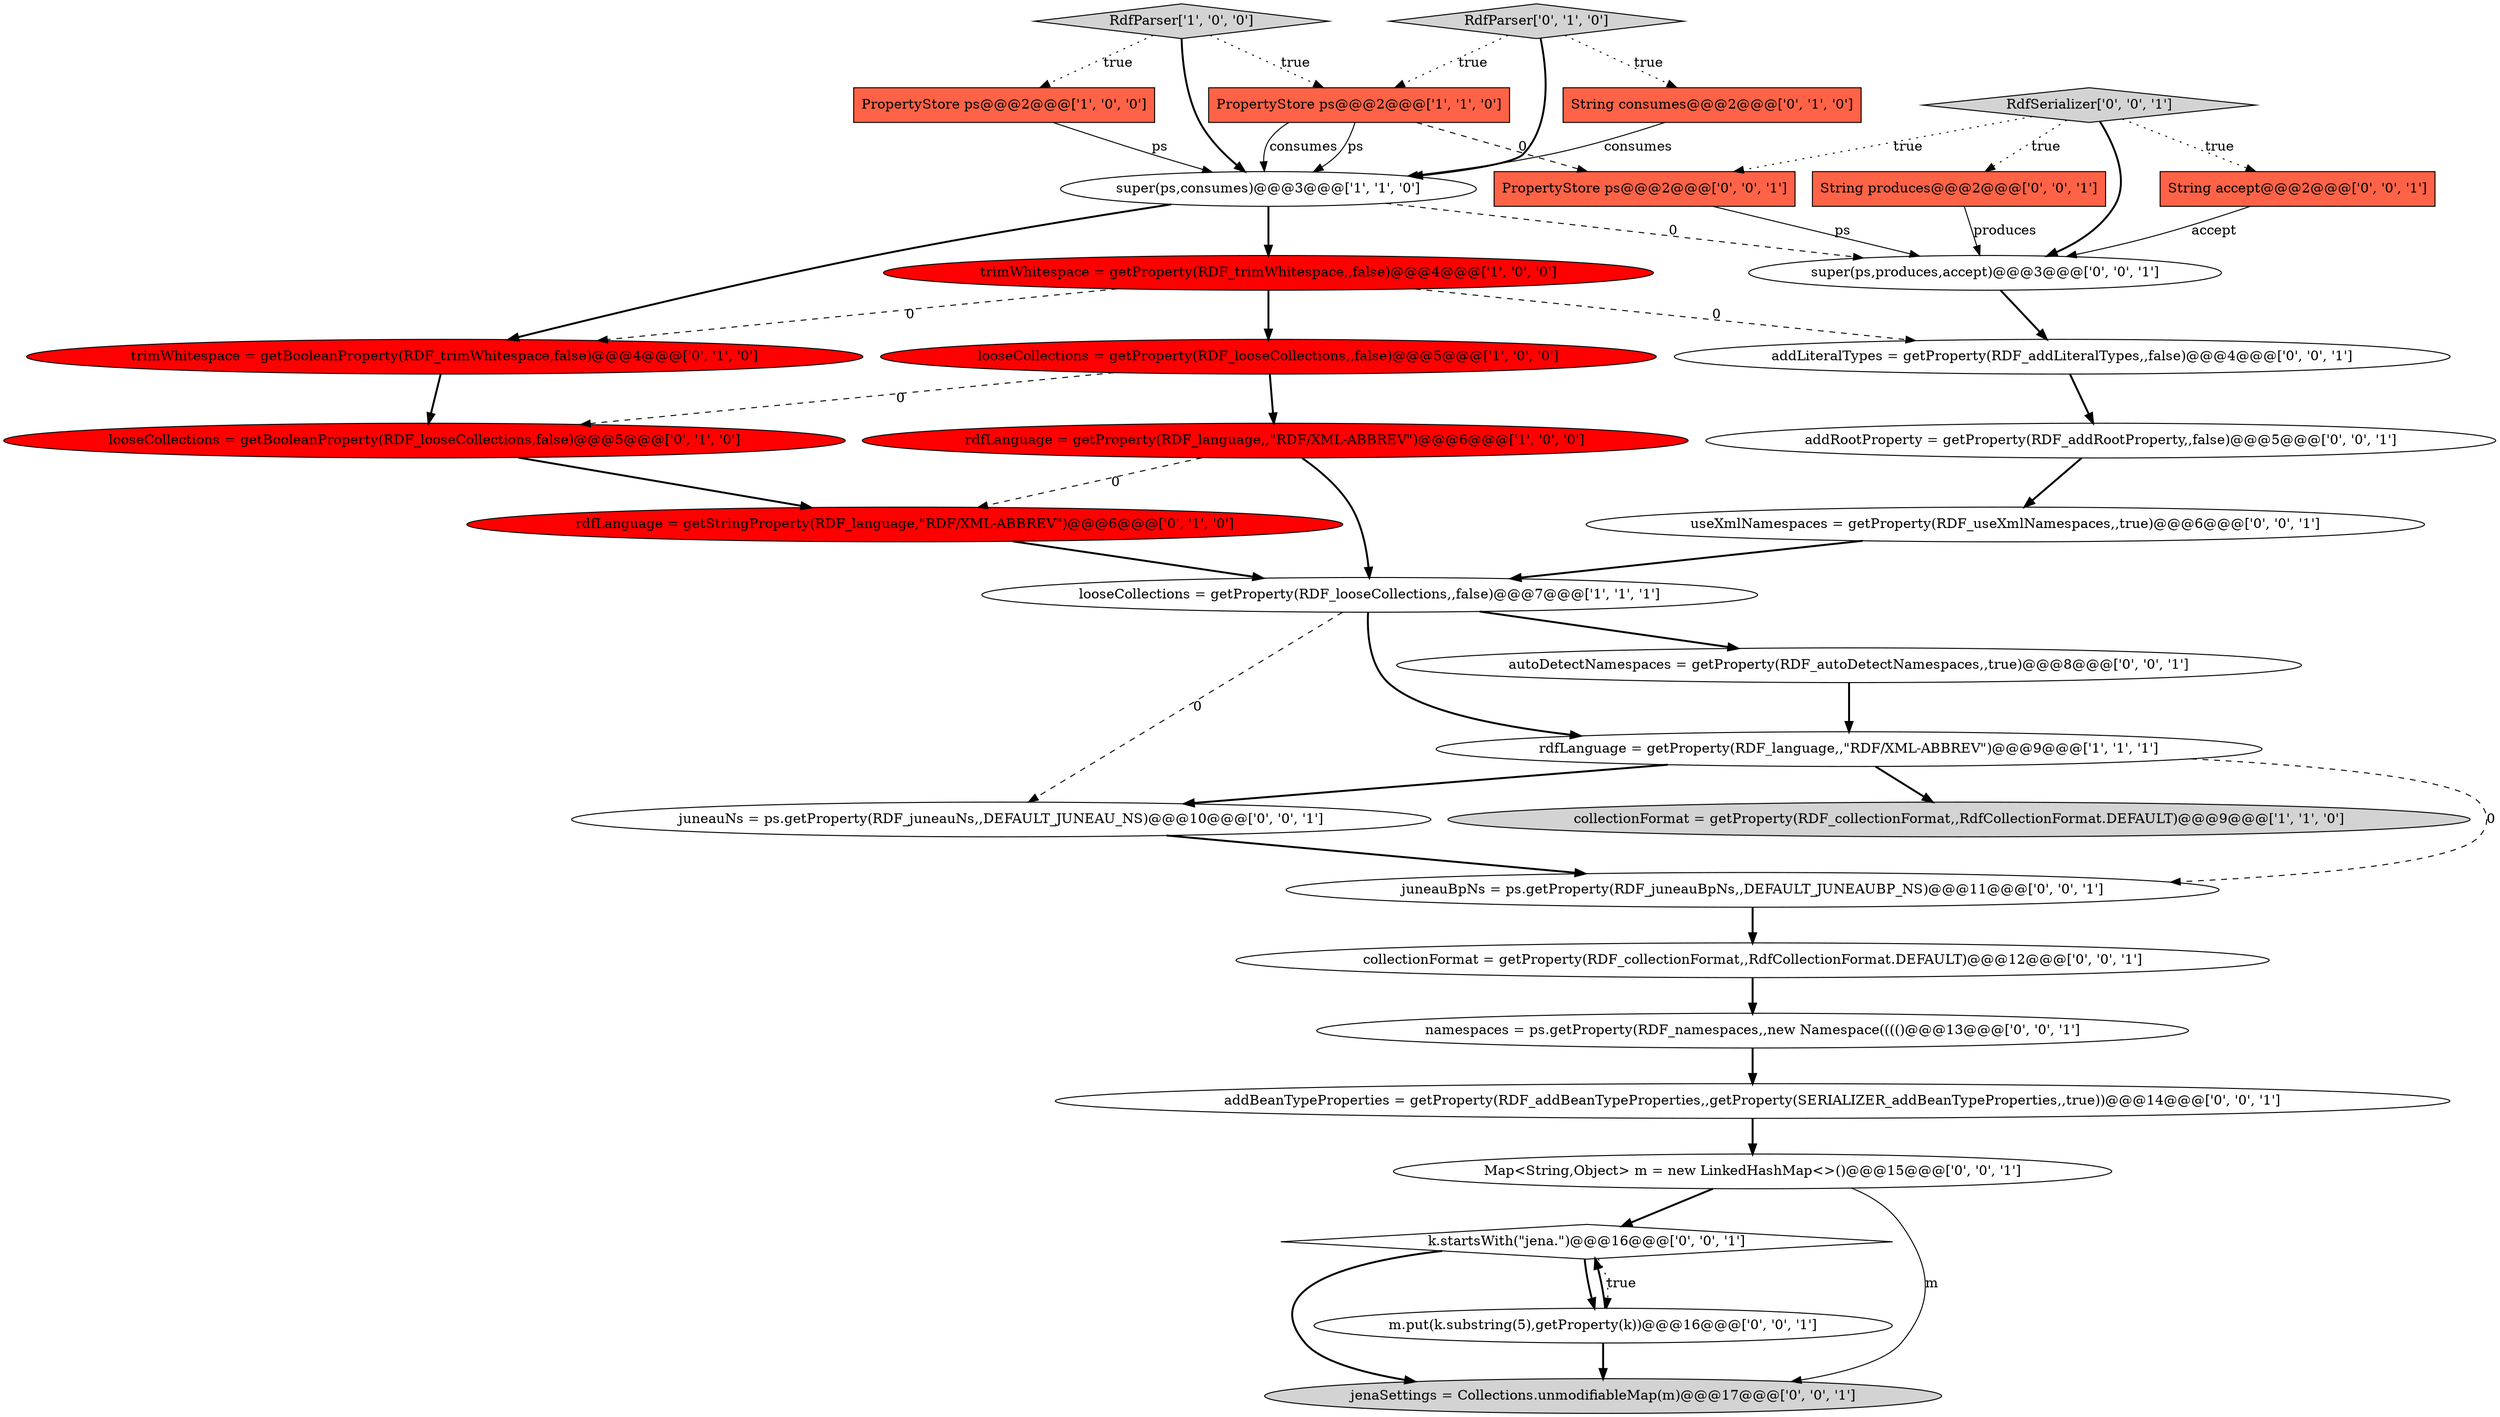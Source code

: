 digraph {
0 [style = filled, label = "super(ps,consumes)@@@3@@@['1', '1', '0']", fillcolor = white, shape = ellipse image = "AAA0AAABBB1BBB"];
32 [style = filled, label = "collectionFormat = getProperty(RDF_collectionFormat,,RdfCollectionFormat.DEFAULT)@@@12@@@['0', '0', '1']", fillcolor = white, shape = ellipse image = "AAA0AAABBB3BBB"];
27 [style = filled, label = "juneauNs = ps.getProperty(RDF_juneauNs,,DEFAULT_JUNEAU_NS)@@@10@@@['0', '0', '1']", fillcolor = white, shape = ellipse image = "AAA0AAABBB3BBB"];
2 [style = filled, label = "PropertyStore ps@@@2@@@['1', '0', '0']", fillcolor = tomato, shape = box image = "AAA0AAABBB1BBB"];
31 [style = filled, label = "PropertyStore ps@@@2@@@['0', '0', '1']", fillcolor = tomato, shape = box image = "AAA0AAABBB3BBB"];
6 [style = filled, label = "trimWhitespace = getProperty(RDF_trimWhitespace,,false)@@@4@@@['1', '0', '0']", fillcolor = red, shape = ellipse image = "AAA1AAABBB1BBB"];
5 [style = filled, label = "looseCollections = getProperty(RDF_looseCollections,,false)@@@7@@@['1', '1', '1']", fillcolor = white, shape = ellipse image = "AAA0AAABBB1BBB"];
3 [style = filled, label = "rdfLanguage = getProperty(RDF_language,,\"RDF/XML-ABBREV\")@@@9@@@['1', '1', '1']", fillcolor = white, shape = ellipse image = "AAA0AAABBB1BBB"];
4 [style = filled, label = "looseCollections = getProperty(RDF_looseCollections,,false)@@@5@@@['1', '0', '0']", fillcolor = red, shape = ellipse image = "AAA1AAABBB1BBB"];
24 [style = filled, label = "super(ps,produces,accept)@@@3@@@['0', '0', '1']", fillcolor = white, shape = ellipse image = "AAA0AAABBB3BBB"];
18 [style = filled, label = "namespaces = ps.getProperty(RDF_namespaces,,new Namespace(((()@@@13@@@['0', '0', '1']", fillcolor = white, shape = ellipse image = "AAA0AAABBB3BBB"];
20 [style = filled, label = "String accept@@@2@@@['0', '0', '1']", fillcolor = tomato, shape = box image = "AAA0AAABBB3BBB"];
9 [style = filled, label = "rdfLanguage = getProperty(RDF_language,,\"RDF/XML-ABBREV\")@@@6@@@['1', '0', '0']", fillcolor = red, shape = ellipse image = "AAA1AAABBB1BBB"];
16 [style = filled, label = "addLiteralTypes = getProperty(RDF_addLiteralTypes,,false)@@@4@@@['0', '0', '1']", fillcolor = white, shape = ellipse image = "AAA0AAABBB3BBB"];
23 [style = filled, label = "String produces@@@2@@@['0', '0', '1']", fillcolor = tomato, shape = box image = "AAA0AAABBB3BBB"];
11 [style = filled, label = "RdfParser['0', '1', '0']", fillcolor = lightgray, shape = diamond image = "AAA0AAABBB2BBB"];
30 [style = filled, label = "addBeanTypeProperties = getProperty(RDF_addBeanTypeProperties,,getProperty(SERIALIZER_addBeanTypeProperties,,true))@@@14@@@['0', '0', '1']", fillcolor = white, shape = ellipse image = "AAA0AAABBB3BBB"];
17 [style = filled, label = "autoDetectNamespaces = getProperty(RDF_autoDetectNamespaces,,true)@@@8@@@['0', '0', '1']", fillcolor = white, shape = ellipse image = "AAA0AAABBB3BBB"];
19 [style = filled, label = "jenaSettings = Collections.unmodifiableMap(m)@@@17@@@['0', '0', '1']", fillcolor = lightgray, shape = ellipse image = "AAA0AAABBB3BBB"];
28 [style = filled, label = "k.startsWith(\"jena.\")@@@16@@@['0', '0', '1']", fillcolor = white, shape = diamond image = "AAA0AAABBB3BBB"];
10 [style = filled, label = "looseCollections = getBooleanProperty(RDF_looseCollections,false)@@@5@@@['0', '1', '0']", fillcolor = red, shape = ellipse image = "AAA1AAABBB2BBB"];
7 [style = filled, label = "RdfParser['1', '0', '0']", fillcolor = lightgray, shape = diamond image = "AAA0AAABBB1BBB"];
15 [style = filled, label = "useXmlNamespaces = getProperty(RDF_useXmlNamespaces,,true)@@@6@@@['0', '0', '1']", fillcolor = white, shape = ellipse image = "AAA0AAABBB3BBB"];
1 [style = filled, label = "collectionFormat = getProperty(RDF_collectionFormat,,RdfCollectionFormat.DEFAULT)@@@9@@@['1', '1', '0']", fillcolor = lightgray, shape = ellipse image = "AAA0AAABBB1BBB"];
14 [style = filled, label = "trimWhitespace = getBooleanProperty(RDF_trimWhitespace,false)@@@4@@@['0', '1', '0']", fillcolor = red, shape = ellipse image = "AAA1AAABBB2BBB"];
25 [style = filled, label = "m.put(k.substring(5),getProperty(k))@@@16@@@['0', '0', '1']", fillcolor = white, shape = ellipse image = "AAA0AAABBB3BBB"];
26 [style = filled, label = "addRootProperty = getProperty(RDF_addRootProperty,,false)@@@5@@@['0', '0', '1']", fillcolor = white, shape = ellipse image = "AAA0AAABBB3BBB"];
21 [style = filled, label = "Map<String,Object> m = new LinkedHashMap<>()@@@15@@@['0', '0', '1']", fillcolor = white, shape = ellipse image = "AAA0AAABBB3BBB"];
22 [style = filled, label = "juneauBpNs = ps.getProperty(RDF_juneauBpNs,,DEFAULT_JUNEAUBP_NS)@@@11@@@['0', '0', '1']", fillcolor = white, shape = ellipse image = "AAA0AAABBB3BBB"];
13 [style = filled, label = "rdfLanguage = getStringProperty(RDF_language,\"RDF/XML-ABBREV\")@@@6@@@['0', '1', '0']", fillcolor = red, shape = ellipse image = "AAA1AAABBB2BBB"];
29 [style = filled, label = "RdfSerializer['0', '0', '1']", fillcolor = lightgray, shape = diamond image = "AAA0AAABBB3BBB"];
12 [style = filled, label = "String consumes@@@2@@@['0', '1', '0']", fillcolor = tomato, shape = box image = "AAA0AAABBB2BBB"];
8 [style = filled, label = "PropertyStore ps@@@2@@@['1', '1', '0']", fillcolor = tomato, shape = box image = "AAA0AAABBB1BBB"];
5->3 [style = bold, label=""];
4->9 [style = bold, label=""];
7->2 [style = dotted, label="true"];
25->28 [style = bold, label=""];
3->1 [style = bold, label=""];
0->6 [style = bold, label=""];
31->24 [style = solid, label="ps"];
28->25 [style = dotted, label="true"];
11->12 [style = dotted, label="true"];
16->26 [style = bold, label=""];
8->0 [style = solid, label="consumes"];
14->10 [style = bold, label=""];
18->30 [style = bold, label=""];
22->32 [style = bold, label=""];
8->0 [style = solid, label="ps"];
7->0 [style = bold, label=""];
29->23 [style = dotted, label="true"];
3->22 [style = dashed, label="0"];
6->14 [style = dashed, label="0"];
5->17 [style = bold, label=""];
27->22 [style = bold, label=""];
20->24 [style = solid, label="accept"];
29->20 [style = dotted, label="true"];
23->24 [style = solid, label="produces"];
15->5 [style = bold, label=""];
21->28 [style = bold, label=""];
3->27 [style = bold, label=""];
24->16 [style = bold, label=""];
6->4 [style = bold, label=""];
0->14 [style = bold, label=""];
11->0 [style = bold, label=""];
30->21 [style = bold, label=""];
6->16 [style = dashed, label="0"];
5->27 [style = dashed, label="0"];
10->13 [style = bold, label=""];
26->15 [style = bold, label=""];
25->19 [style = bold, label=""];
28->19 [style = bold, label=""];
2->0 [style = solid, label="ps"];
13->5 [style = bold, label=""];
9->5 [style = bold, label=""];
17->3 [style = bold, label=""];
28->25 [style = bold, label=""];
9->13 [style = dashed, label="0"];
0->24 [style = dashed, label="0"];
11->8 [style = dotted, label="true"];
32->18 [style = bold, label=""];
12->0 [style = solid, label="consumes"];
8->31 [style = dashed, label="0"];
4->10 [style = dashed, label="0"];
21->19 [style = solid, label="m"];
29->24 [style = bold, label=""];
7->8 [style = dotted, label="true"];
29->31 [style = dotted, label="true"];
}
